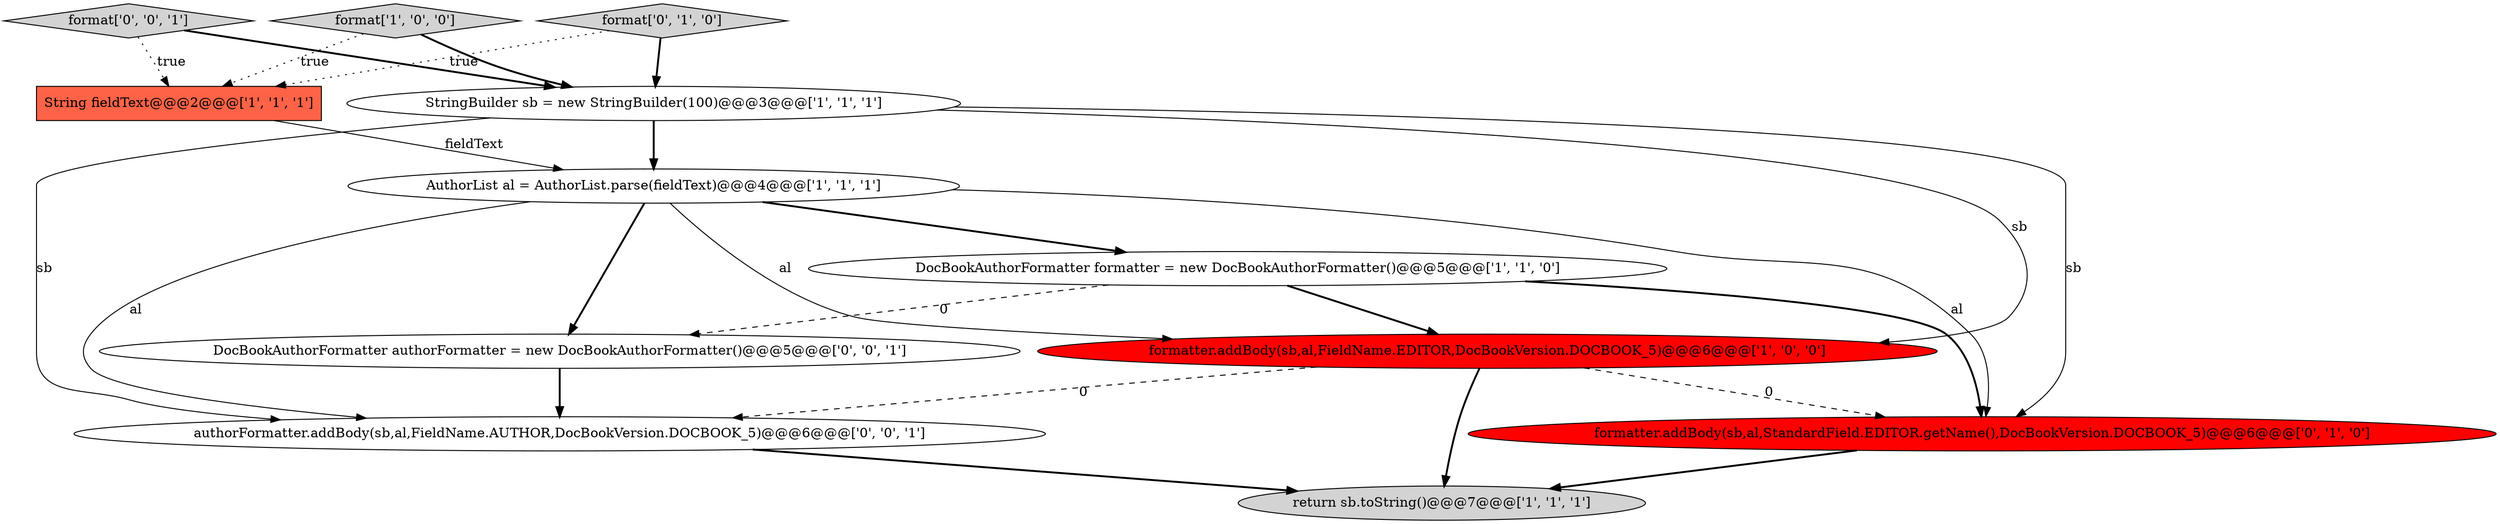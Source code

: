 digraph {
3 [style = filled, label = "format['1', '0', '0']", fillcolor = lightgray, shape = diamond image = "AAA0AAABBB1BBB"];
6 [style = filled, label = "StringBuilder sb = new StringBuilder(100)@@@3@@@['1', '1', '1']", fillcolor = white, shape = ellipse image = "AAA0AAABBB1BBB"];
2 [style = filled, label = "DocBookAuthorFormatter formatter = new DocBookAuthorFormatter()@@@5@@@['1', '1', '0']", fillcolor = white, shape = ellipse image = "AAA0AAABBB1BBB"];
7 [style = filled, label = "formatter.addBody(sb,al,StandardField.EDITOR.getName(),DocBookVersion.DOCBOOK_5)@@@6@@@['0', '1', '0']", fillcolor = red, shape = ellipse image = "AAA1AAABBB2BBB"];
1 [style = filled, label = "String fieldText@@@2@@@['1', '1', '1']", fillcolor = tomato, shape = box image = "AAA0AAABBB1BBB"];
10 [style = filled, label = "format['0', '0', '1']", fillcolor = lightgray, shape = diamond image = "AAA0AAABBB3BBB"];
4 [style = filled, label = "AuthorList al = AuthorList.parse(fieldText)@@@4@@@['1', '1', '1']", fillcolor = white, shape = ellipse image = "AAA0AAABBB1BBB"];
5 [style = filled, label = "formatter.addBody(sb,al,FieldName.EDITOR,DocBookVersion.DOCBOOK_5)@@@6@@@['1', '0', '0']", fillcolor = red, shape = ellipse image = "AAA1AAABBB1BBB"];
11 [style = filled, label = "authorFormatter.addBody(sb,al,FieldName.AUTHOR,DocBookVersion.DOCBOOK_5)@@@6@@@['0', '0', '1']", fillcolor = white, shape = ellipse image = "AAA0AAABBB3BBB"];
8 [style = filled, label = "format['0', '1', '0']", fillcolor = lightgray, shape = diamond image = "AAA0AAABBB2BBB"];
0 [style = filled, label = "return sb.toString()@@@7@@@['1', '1', '1']", fillcolor = lightgray, shape = ellipse image = "AAA0AAABBB1BBB"];
9 [style = filled, label = "DocBookAuthorFormatter authorFormatter = new DocBookAuthorFormatter()@@@5@@@['0', '0', '1']", fillcolor = white, shape = ellipse image = "AAA0AAABBB3BBB"];
4->9 [style = bold, label=""];
9->11 [style = bold, label=""];
4->7 [style = solid, label="al"];
3->6 [style = bold, label=""];
7->0 [style = bold, label=""];
8->6 [style = bold, label=""];
4->2 [style = bold, label=""];
6->7 [style = solid, label="sb"];
4->11 [style = solid, label="al"];
10->6 [style = bold, label=""];
8->1 [style = dotted, label="true"];
6->4 [style = bold, label=""];
11->0 [style = bold, label=""];
4->5 [style = solid, label="al"];
5->0 [style = bold, label=""];
5->11 [style = dashed, label="0"];
2->9 [style = dashed, label="0"];
6->5 [style = solid, label="sb"];
6->11 [style = solid, label="sb"];
10->1 [style = dotted, label="true"];
1->4 [style = solid, label="fieldText"];
2->7 [style = bold, label=""];
5->7 [style = dashed, label="0"];
3->1 [style = dotted, label="true"];
2->5 [style = bold, label=""];
}
